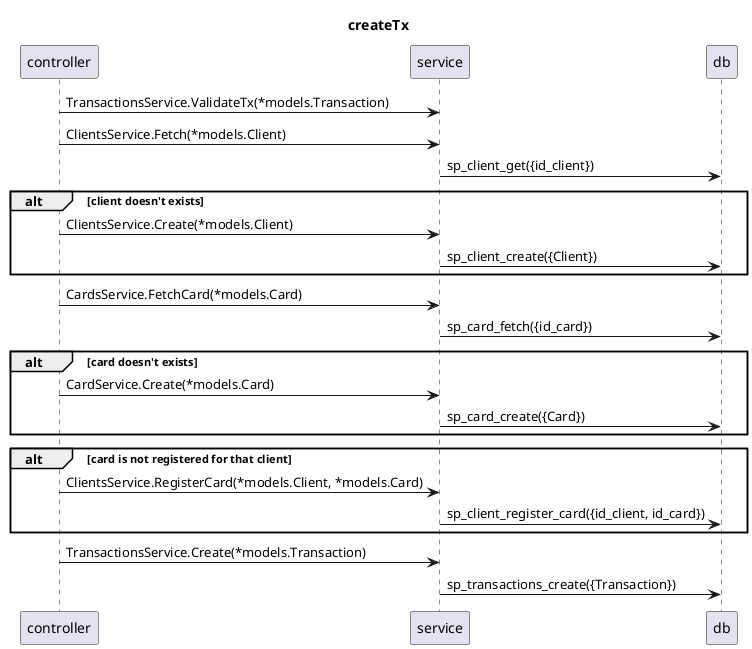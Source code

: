 @startuml
title createTx
skinparam responseMessageBelowArrow true
controller -> service : TransactionsService.ValidateTx(*models.Transaction)
controller -> service : ClientsService.Fetch(*models.Client)
service -> db : sp_client_get({id_client})
alt client doesn't exists

    controller -> service: ClientsService.Create(*models.Client)
    service -> db : sp_client_create({Client})

end

controller -> service : CardsService.FetchCard(*models.Card)
service -> db : sp_card_fetch({id_card})

alt card doesn't exists

    controller -> service: CardService.Create(*models.Card)
    service -> db : sp_card_create({Card})

end

alt card is not registered for that client

    controller -> service: ClientsService.RegisterCard(*models.Client, *models.Card)
    service -> db : sp_client_register_card({id_client, id_card})

end

controller -> service : TransactionsService.Create(*models.Transaction)
service -> db : sp_transactions_create({Transaction})

@enduml